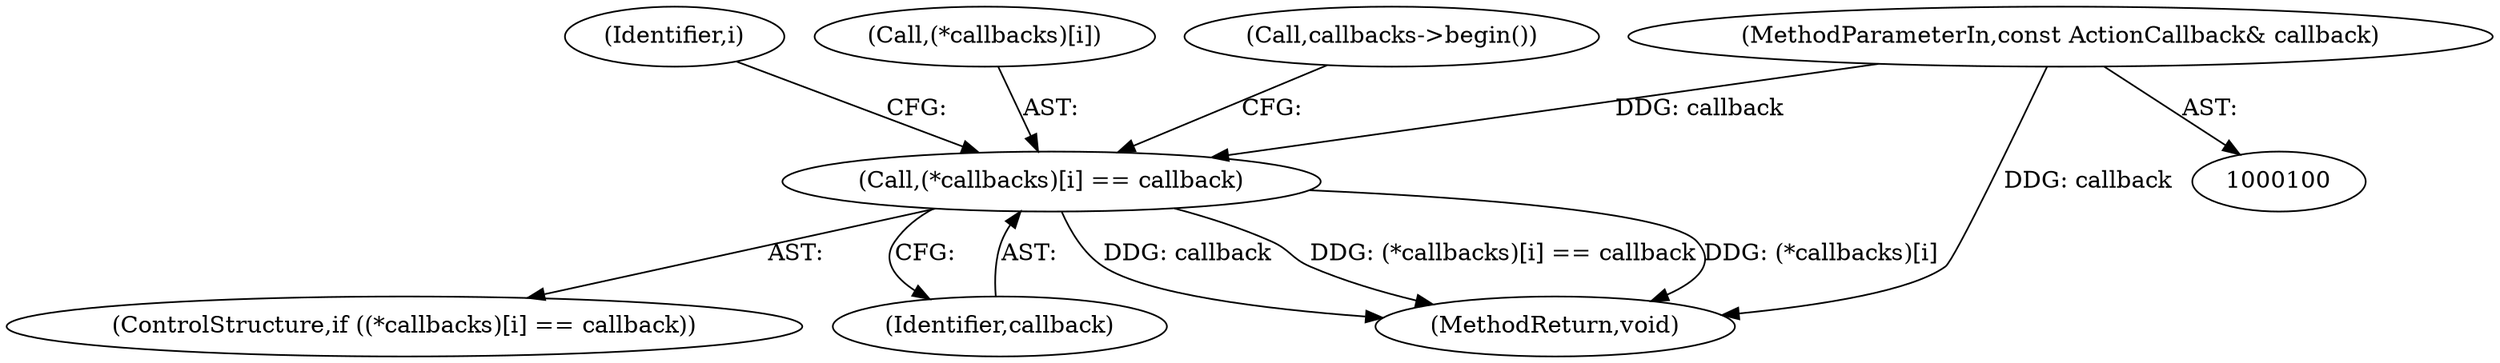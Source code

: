 digraph "0_Chrome_4e4c9b553ae124ed9bb60356e2ecff9106abddd0@array" {
"1000123" [label="(Call,(*callbacks)[i] == callback)"];
"1000101" [label="(MethodParameterIn,const ActionCallback& callback)"];
"1000122" [label="(ControlStructure,if ((*callbacks)[i] == callback))"];
"1000123" [label="(Call,(*callbacks)[i] == callback)"];
"1000120" [label="(Identifier,i)"];
"1000124" [label="(Call,(*callbacks)[i])"];
"1000101" [label="(MethodParameterIn,const ActionCallback& callback)"];
"1000128" [label="(Identifier,callback)"];
"1000132" [label="(Call,callbacks->begin())"];
"1000135" [label="(MethodReturn,void)"];
"1000123" -> "1000122"  [label="AST: "];
"1000123" -> "1000128"  [label="CFG: "];
"1000124" -> "1000123"  [label="AST: "];
"1000128" -> "1000123"  [label="AST: "];
"1000132" -> "1000123"  [label="CFG: "];
"1000120" -> "1000123"  [label="CFG: "];
"1000123" -> "1000135"  [label="DDG: callback"];
"1000123" -> "1000135"  [label="DDG: (*callbacks)[i] == callback"];
"1000123" -> "1000135"  [label="DDG: (*callbacks)[i]"];
"1000101" -> "1000123"  [label="DDG: callback"];
"1000101" -> "1000100"  [label="AST: "];
"1000101" -> "1000135"  [label="DDG: callback"];
}
